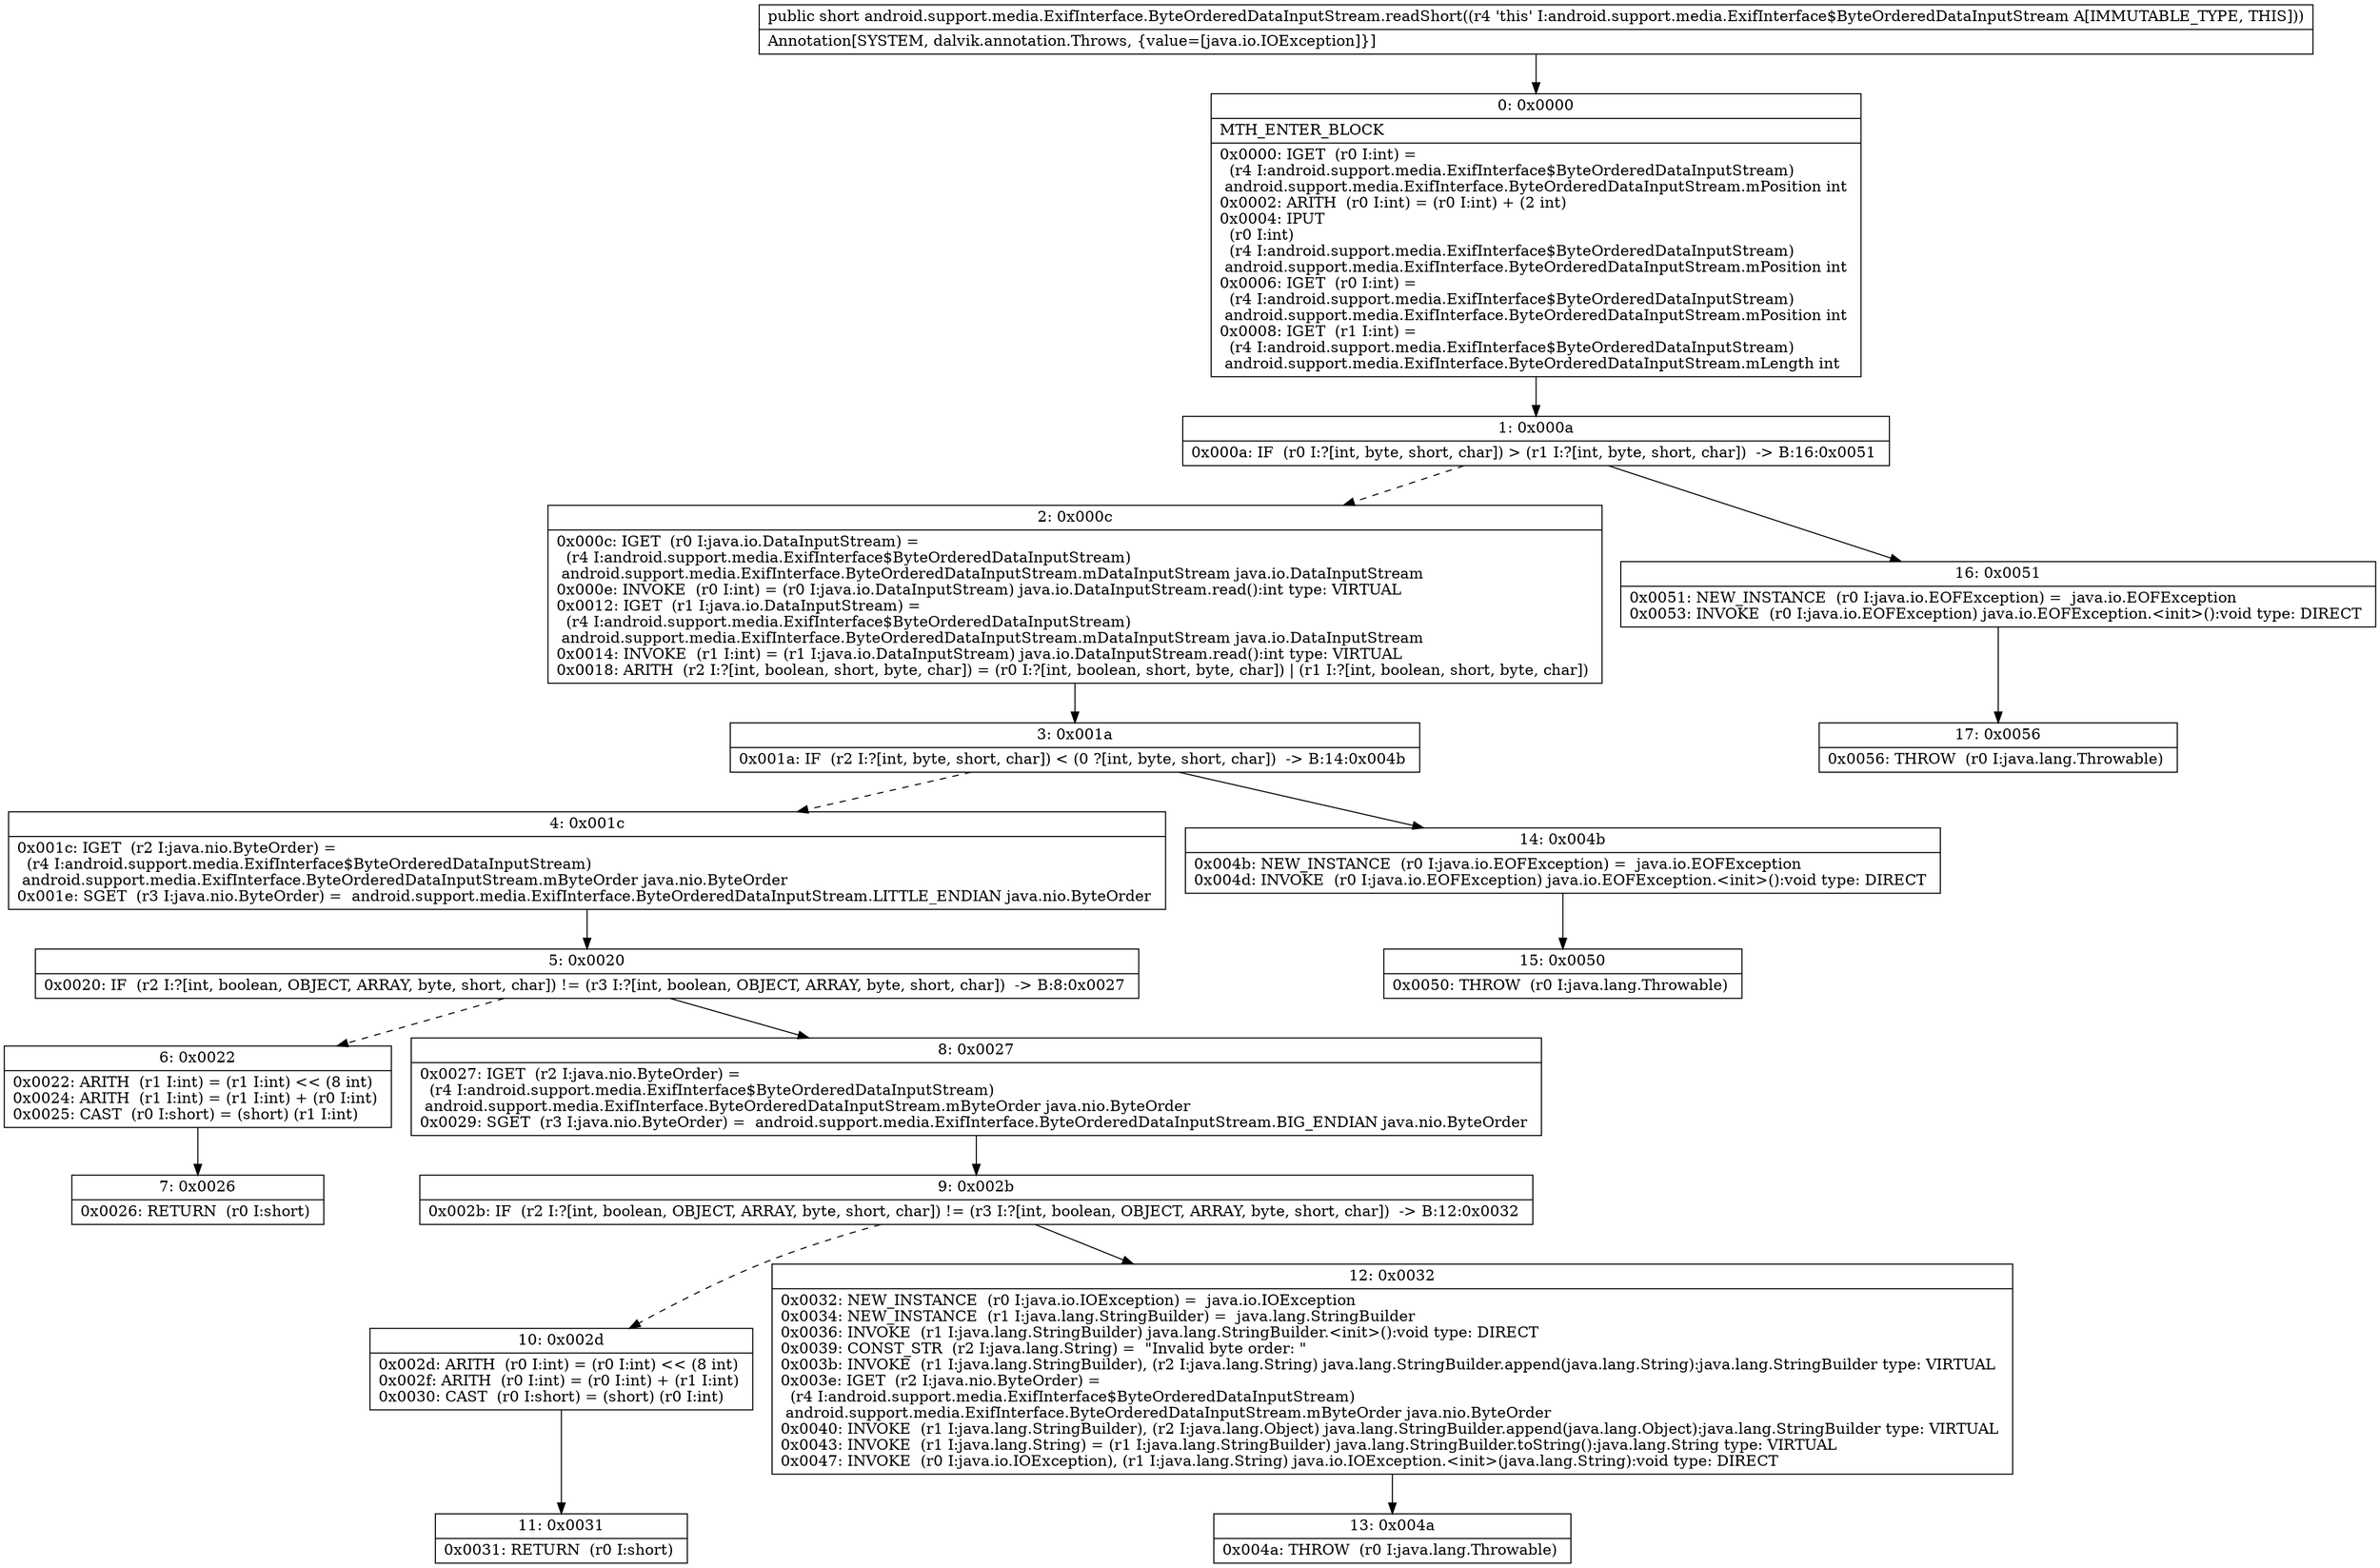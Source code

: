 digraph "CFG forandroid.support.media.ExifInterface.ByteOrderedDataInputStream.readShort()S" {
Node_0 [shape=record,label="{0\:\ 0x0000|MTH_ENTER_BLOCK\l|0x0000: IGET  (r0 I:int) = \l  (r4 I:android.support.media.ExifInterface$ByteOrderedDataInputStream)\l android.support.media.ExifInterface.ByteOrderedDataInputStream.mPosition int \l0x0002: ARITH  (r0 I:int) = (r0 I:int) + (2 int) \l0x0004: IPUT  \l  (r0 I:int)\l  (r4 I:android.support.media.ExifInterface$ByteOrderedDataInputStream)\l android.support.media.ExifInterface.ByteOrderedDataInputStream.mPosition int \l0x0006: IGET  (r0 I:int) = \l  (r4 I:android.support.media.ExifInterface$ByteOrderedDataInputStream)\l android.support.media.ExifInterface.ByteOrderedDataInputStream.mPosition int \l0x0008: IGET  (r1 I:int) = \l  (r4 I:android.support.media.ExifInterface$ByteOrderedDataInputStream)\l android.support.media.ExifInterface.ByteOrderedDataInputStream.mLength int \l}"];
Node_1 [shape=record,label="{1\:\ 0x000a|0x000a: IF  (r0 I:?[int, byte, short, char]) \> (r1 I:?[int, byte, short, char])  \-\> B:16:0x0051 \l}"];
Node_2 [shape=record,label="{2\:\ 0x000c|0x000c: IGET  (r0 I:java.io.DataInputStream) = \l  (r4 I:android.support.media.ExifInterface$ByteOrderedDataInputStream)\l android.support.media.ExifInterface.ByteOrderedDataInputStream.mDataInputStream java.io.DataInputStream \l0x000e: INVOKE  (r0 I:int) = (r0 I:java.io.DataInputStream) java.io.DataInputStream.read():int type: VIRTUAL \l0x0012: IGET  (r1 I:java.io.DataInputStream) = \l  (r4 I:android.support.media.ExifInterface$ByteOrderedDataInputStream)\l android.support.media.ExifInterface.ByteOrderedDataInputStream.mDataInputStream java.io.DataInputStream \l0x0014: INVOKE  (r1 I:int) = (r1 I:java.io.DataInputStream) java.io.DataInputStream.read():int type: VIRTUAL \l0x0018: ARITH  (r2 I:?[int, boolean, short, byte, char]) = (r0 I:?[int, boolean, short, byte, char]) \| (r1 I:?[int, boolean, short, byte, char]) \l}"];
Node_3 [shape=record,label="{3\:\ 0x001a|0x001a: IF  (r2 I:?[int, byte, short, char]) \< (0 ?[int, byte, short, char])  \-\> B:14:0x004b \l}"];
Node_4 [shape=record,label="{4\:\ 0x001c|0x001c: IGET  (r2 I:java.nio.ByteOrder) = \l  (r4 I:android.support.media.ExifInterface$ByteOrderedDataInputStream)\l android.support.media.ExifInterface.ByteOrderedDataInputStream.mByteOrder java.nio.ByteOrder \l0x001e: SGET  (r3 I:java.nio.ByteOrder) =  android.support.media.ExifInterface.ByteOrderedDataInputStream.LITTLE_ENDIAN java.nio.ByteOrder \l}"];
Node_5 [shape=record,label="{5\:\ 0x0020|0x0020: IF  (r2 I:?[int, boolean, OBJECT, ARRAY, byte, short, char]) != (r3 I:?[int, boolean, OBJECT, ARRAY, byte, short, char])  \-\> B:8:0x0027 \l}"];
Node_6 [shape=record,label="{6\:\ 0x0022|0x0022: ARITH  (r1 I:int) = (r1 I:int) \<\< (8 int) \l0x0024: ARITH  (r1 I:int) = (r1 I:int) + (r0 I:int) \l0x0025: CAST  (r0 I:short) = (short) (r1 I:int) \l}"];
Node_7 [shape=record,label="{7\:\ 0x0026|0x0026: RETURN  (r0 I:short) \l}"];
Node_8 [shape=record,label="{8\:\ 0x0027|0x0027: IGET  (r2 I:java.nio.ByteOrder) = \l  (r4 I:android.support.media.ExifInterface$ByteOrderedDataInputStream)\l android.support.media.ExifInterface.ByteOrderedDataInputStream.mByteOrder java.nio.ByteOrder \l0x0029: SGET  (r3 I:java.nio.ByteOrder) =  android.support.media.ExifInterface.ByteOrderedDataInputStream.BIG_ENDIAN java.nio.ByteOrder \l}"];
Node_9 [shape=record,label="{9\:\ 0x002b|0x002b: IF  (r2 I:?[int, boolean, OBJECT, ARRAY, byte, short, char]) != (r3 I:?[int, boolean, OBJECT, ARRAY, byte, short, char])  \-\> B:12:0x0032 \l}"];
Node_10 [shape=record,label="{10\:\ 0x002d|0x002d: ARITH  (r0 I:int) = (r0 I:int) \<\< (8 int) \l0x002f: ARITH  (r0 I:int) = (r0 I:int) + (r1 I:int) \l0x0030: CAST  (r0 I:short) = (short) (r0 I:int) \l}"];
Node_11 [shape=record,label="{11\:\ 0x0031|0x0031: RETURN  (r0 I:short) \l}"];
Node_12 [shape=record,label="{12\:\ 0x0032|0x0032: NEW_INSTANCE  (r0 I:java.io.IOException) =  java.io.IOException \l0x0034: NEW_INSTANCE  (r1 I:java.lang.StringBuilder) =  java.lang.StringBuilder \l0x0036: INVOKE  (r1 I:java.lang.StringBuilder) java.lang.StringBuilder.\<init\>():void type: DIRECT \l0x0039: CONST_STR  (r2 I:java.lang.String) =  \"Invalid byte order: \" \l0x003b: INVOKE  (r1 I:java.lang.StringBuilder), (r2 I:java.lang.String) java.lang.StringBuilder.append(java.lang.String):java.lang.StringBuilder type: VIRTUAL \l0x003e: IGET  (r2 I:java.nio.ByteOrder) = \l  (r4 I:android.support.media.ExifInterface$ByteOrderedDataInputStream)\l android.support.media.ExifInterface.ByteOrderedDataInputStream.mByteOrder java.nio.ByteOrder \l0x0040: INVOKE  (r1 I:java.lang.StringBuilder), (r2 I:java.lang.Object) java.lang.StringBuilder.append(java.lang.Object):java.lang.StringBuilder type: VIRTUAL \l0x0043: INVOKE  (r1 I:java.lang.String) = (r1 I:java.lang.StringBuilder) java.lang.StringBuilder.toString():java.lang.String type: VIRTUAL \l0x0047: INVOKE  (r0 I:java.io.IOException), (r1 I:java.lang.String) java.io.IOException.\<init\>(java.lang.String):void type: DIRECT \l}"];
Node_13 [shape=record,label="{13\:\ 0x004a|0x004a: THROW  (r0 I:java.lang.Throwable) \l}"];
Node_14 [shape=record,label="{14\:\ 0x004b|0x004b: NEW_INSTANCE  (r0 I:java.io.EOFException) =  java.io.EOFException \l0x004d: INVOKE  (r0 I:java.io.EOFException) java.io.EOFException.\<init\>():void type: DIRECT \l}"];
Node_15 [shape=record,label="{15\:\ 0x0050|0x0050: THROW  (r0 I:java.lang.Throwable) \l}"];
Node_16 [shape=record,label="{16\:\ 0x0051|0x0051: NEW_INSTANCE  (r0 I:java.io.EOFException) =  java.io.EOFException \l0x0053: INVOKE  (r0 I:java.io.EOFException) java.io.EOFException.\<init\>():void type: DIRECT \l}"];
Node_17 [shape=record,label="{17\:\ 0x0056|0x0056: THROW  (r0 I:java.lang.Throwable) \l}"];
MethodNode[shape=record,label="{public short android.support.media.ExifInterface.ByteOrderedDataInputStream.readShort((r4 'this' I:android.support.media.ExifInterface$ByteOrderedDataInputStream A[IMMUTABLE_TYPE, THIS]))  | Annotation[SYSTEM, dalvik.annotation.Throws, \{value=[java.io.IOException]\}]\l}"];
MethodNode -> Node_0;
Node_0 -> Node_1;
Node_1 -> Node_2[style=dashed];
Node_1 -> Node_16;
Node_2 -> Node_3;
Node_3 -> Node_4[style=dashed];
Node_3 -> Node_14;
Node_4 -> Node_5;
Node_5 -> Node_6[style=dashed];
Node_5 -> Node_8;
Node_6 -> Node_7;
Node_8 -> Node_9;
Node_9 -> Node_10[style=dashed];
Node_9 -> Node_12;
Node_10 -> Node_11;
Node_12 -> Node_13;
Node_14 -> Node_15;
Node_16 -> Node_17;
}

